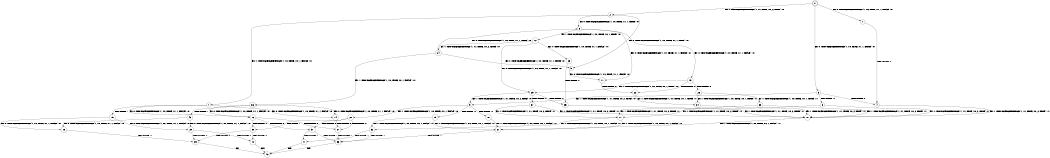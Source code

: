 digraph BCG {
size = "7, 10.5";
center = TRUE;
node [shape = circle];
0 [peripheries = 2];
0 -> 1 [label = "EX !0 !ATOMIC_EXCH_BRANCH (1, +0, TRUE, +1, 1, FALSE) !:0:"];
0 -> 2 [label = "EX !1 !ATOMIC_EXCH_BRANCH (1, +1, TRUE, +0, 2, TRUE) !:0:"];
0 -> 3 [label = "EX !0 !ATOMIC_EXCH_BRANCH (1, +0, TRUE, +1, 1, FALSE) !:0:"];
1 -> 4 [label = "TERMINATE !0"];
2 -> 5 [label = "EX !0 !ATOMIC_EXCH_BRANCH (1, +0, TRUE, +1, 1, TRUE) !:0:"];
2 -> 6 [label = "EX !0 !ATOMIC_EXCH_BRANCH (1, +0, TRUE, +1, 1, TRUE) !:0:"];
2 -> 7 [label = "EX !1 !ATOMIC_EXCH_BRANCH (1, +0, TRUE, +0, 1, FALSE) !:0:"];
3 -> 4 [label = "TERMINATE !0"];
3 -> 8 [label = "TERMINATE !0"];
3 -> 9 [label = "EX !1 !ATOMIC_EXCH_BRANCH (1, +1, TRUE, +0, 2, TRUE) !:0:"];
4 -> 10 [label = "EX !1 !ATOMIC_EXCH_BRANCH (1, +1, TRUE, +0, 2, TRUE) !:1:"];
5 -> 11 [label = "EX !0 !ATOMIC_EXCH_BRANCH (1, +0, TRUE, +1, 1, FALSE) !:0:"];
6 -> 11 [label = "EX !0 !ATOMIC_EXCH_BRANCH (1, +0, TRUE, +1, 1, FALSE) !:0:"];
6 -> 12 [label = "EX !1 !ATOMIC_EXCH_BRANCH (1, +0, TRUE, +0, 1, TRUE) !:0:"];
6 -> 13 [label = "EX !0 !ATOMIC_EXCH_BRANCH (1, +0, TRUE, +1, 1, FALSE) !:0:"];
7 -> 14 [label = "EX !0 !ATOMIC_EXCH_BRANCH (1, +0, TRUE, +1, 1, FALSE) !:0:"];
7 -> 15 [label = "TERMINATE !1"];
7 -> 16 [label = "EX !0 !ATOMIC_EXCH_BRANCH (1, +0, TRUE, +1, 1, FALSE) !:0:"];
8 -> 10 [label = "EX !1 !ATOMIC_EXCH_BRANCH (1, +1, TRUE, +0, 2, TRUE) !:1:"];
8 -> 17 [label = "EX !1 !ATOMIC_EXCH_BRANCH (1, +1, TRUE, +0, 2, TRUE) !:1:"];
9 -> 18 [label = "TERMINATE !0"];
9 -> 19 [label = "TERMINATE !0"];
9 -> 20 [label = "EX !1 !ATOMIC_EXCH_BRANCH (1, +0, TRUE, +0, 1, FALSE) !:0:"];
10 -> 21 [label = "EX !1 !ATOMIC_EXCH_BRANCH (1, +0, TRUE, +0, 1, FALSE) !:1:"];
11 -> 22 [label = "TERMINATE !0"];
12 -> 23 [label = "EX !0 !ATOMIC_EXCH_BRANCH (1, +0, TRUE, +1, 1, FALSE) !:0:"];
12 -> 24 [label = "EX !1 !ATOMIC_EXCH_BRANCH (1, +1, TRUE, +0, 2, TRUE) !:0:"];
12 -> 25 [label = "EX !0 !ATOMIC_EXCH_BRANCH (1, +0, TRUE, +1, 1, FALSE) !:0:"];
13 -> 22 [label = "TERMINATE !0"];
13 -> 26 [label = "TERMINATE !0"];
13 -> 25 [label = "EX !1 !ATOMIC_EXCH_BRANCH (1, +0, TRUE, +0, 1, TRUE) !:0:"];
14 -> 27 [label = "TERMINATE !0"];
15 -> 28 [label = "EX !0 !ATOMIC_EXCH_BRANCH (1, +0, TRUE, +1, 1, FALSE) !:0:"];
15 -> 29 [label = "EX !0 !ATOMIC_EXCH_BRANCH (1, +0, TRUE, +1, 1, FALSE) !:0:"];
16 -> 27 [label = "TERMINATE !0"];
16 -> 30 [label = "TERMINATE !1"];
16 -> 31 [label = "TERMINATE !0"];
17 -> 21 [label = "EX !1 !ATOMIC_EXCH_BRANCH (1, +0, TRUE, +0, 1, FALSE) !:1:"];
17 -> 32 [label = "EX !1 !ATOMIC_EXCH_BRANCH (1, +0, TRUE, +0, 1, FALSE) !:1:"];
18 -> 21 [label = "EX !1 !ATOMIC_EXCH_BRANCH (1, +0, TRUE, +0, 1, FALSE) !:1:"];
19 -> 21 [label = "EX !1 !ATOMIC_EXCH_BRANCH (1, +0, TRUE, +0, 1, FALSE) !:1:"];
19 -> 32 [label = "EX !1 !ATOMIC_EXCH_BRANCH (1, +0, TRUE, +0, 1, FALSE) !:1:"];
20 -> 27 [label = "TERMINATE !0"];
20 -> 30 [label = "TERMINATE !1"];
20 -> 31 [label = "TERMINATE !0"];
21 -> 33 [label = "TERMINATE !1"];
22 -> 34 [label = "EX !1 !ATOMIC_EXCH_BRANCH (1, +0, TRUE, +0, 1, TRUE) !:1:"];
23 -> 35 [label = "TERMINATE !0"];
24 -> 5 [label = "EX !0 !ATOMIC_EXCH_BRANCH (1, +0, TRUE, +1, 1, TRUE) !:0:"];
24 -> 36 [label = "EX !1 !ATOMIC_EXCH_BRANCH (1, +0, TRUE, +0, 1, FALSE) !:0:"];
24 -> 6 [label = "EX !0 !ATOMIC_EXCH_BRANCH (1, +0, TRUE, +1, 1, TRUE) !:0:"];
25 -> 35 [label = "TERMINATE !0"];
25 -> 37 [label = "TERMINATE !0"];
25 -> 9 [label = "EX !1 !ATOMIC_EXCH_BRANCH (1, +1, TRUE, +0, 2, TRUE) !:0:"];
26 -> 34 [label = "EX !1 !ATOMIC_EXCH_BRANCH (1, +0, TRUE, +0, 1, TRUE) !:1:"];
26 -> 38 [label = "EX !1 !ATOMIC_EXCH_BRANCH (1, +0, TRUE, +0, 1, TRUE) !:1:"];
27 -> 33 [label = "TERMINATE !1"];
28 -> 39 [label = "TERMINATE !0"];
29 -> 39 [label = "TERMINATE !0"];
29 -> 40 [label = "TERMINATE !0"];
30 -> 39 [label = "TERMINATE !0"];
30 -> 40 [label = "TERMINATE !0"];
31 -> 33 [label = "TERMINATE !1"];
31 -> 41 [label = "TERMINATE !1"];
32 -> 33 [label = "TERMINATE !1"];
32 -> 41 [label = "TERMINATE !1"];
33 -> 42 [label = "exit"];
34 -> 10 [label = "EX !1 !ATOMIC_EXCH_BRANCH (1, +1, TRUE, +0, 2, TRUE) !:1:"];
35 -> 10 [label = "EX !1 !ATOMIC_EXCH_BRANCH (1, +1, TRUE, +0, 2, TRUE) !:1:"];
36 -> 14 [label = "EX !0 !ATOMIC_EXCH_BRANCH (1, +0, TRUE, +1, 1, FALSE) !:0:"];
36 -> 43 [label = "TERMINATE !1"];
36 -> 16 [label = "EX !0 !ATOMIC_EXCH_BRANCH (1, +0, TRUE, +1, 1, FALSE) !:0:"];
37 -> 10 [label = "EX !1 !ATOMIC_EXCH_BRANCH (1, +1, TRUE, +0, 2, TRUE) !:1:"];
37 -> 17 [label = "EX !1 !ATOMIC_EXCH_BRANCH (1, +1, TRUE, +0, 2, TRUE) !:1:"];
38 -> 10 [label = "EX !1 !ATOMIC_EXCH_BRANCH (1, +1, TRUE, +0, 2, TRUE) !:1:"];
38 -> 17 [label = "EX !1 !ATOMIC_EXCH_BRANCH (1, +1, TRUE, +0, 2, TRUE) !:1:"];
39 -> 42 [label = "exit"];
40 -> 42 [label = "exit"];
41 -> 42 [label = "exit"];
43 -> 28 [label = "EX !0 !ATOMIC_EXCH_BRANCH (1, +0, TRUE, +1, 1, FALSE) !:0:"];
43 -> 29 [label = "EX !0 !ATOMIC_EXCH_BRANCH (1, +0, TRUE, +1, 1, FALSE) !:0:"];
}
